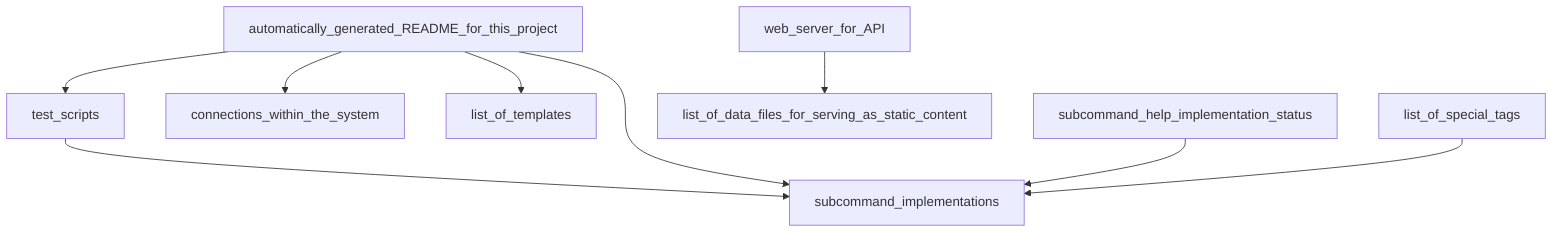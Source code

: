 graph TD;
  test_scripts --> subcommand_implementations;
  automatically_generated_README_for_this_project --> subcommand_implementations;
  automatically_generated_README_for_this_project --> test_scripts;
  automatically_generated_README_for_this_project --> connections_within_the_system;
  automatically_generated_README_for_this_project --> list_of_templates;
  subcommand_help_implementation_status --> subcommand_implementations;
  web_server_for_API --> list_of_data_files_for_serving_as_static_content;
  list_of_special_tags --> subcommand_implementations;